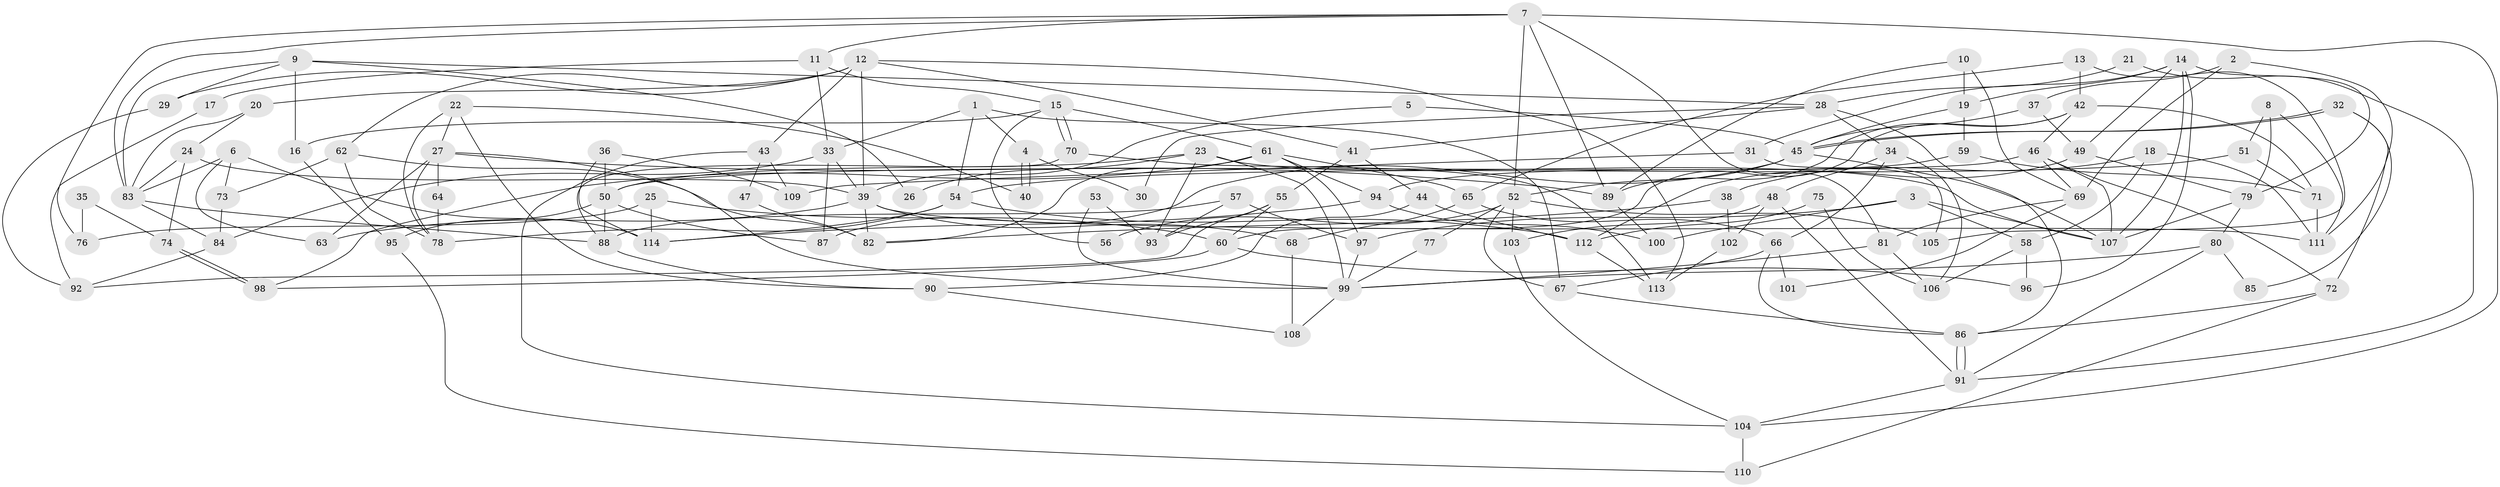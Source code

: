 // Generated by graph-tools (version 1.1) at 2025/36/03/09/25 02:36:19]
// undirected, 114 vertices, 228 edges
graph export_dot {
graph [start="1"]
  node [color=gray90,style=filled];
  1;
  2;
  3;
  4;
  5;
  6;
  7;
  8;
  9;
  10;
  11;
  12;
  13;
  14;
  15;
  16;
  17;
  18;
  19;
  20;
  21;
  22;
  23;
  24;
  25;
  26;
  27;
  28;
  29;
  30;
  31;
  32;
  33;
  34;
  35;
  36;
  37;
  38;
  39;
  40;
  41;
  42;
  43;
  44;
  45;
  46;
  47;
  48;
  49;
  50;
  51;
  52;
  53;
  54;
  55;
  56;
  57;
  58;
  59;
  60;
  61;
  62;
  63;
  64;
  65;
  66;
  67;
  68;
  69;
  70;
  71;
  72;
  73;
  74;
  75;
  76;
  77;
  78;
  79;
  80;
  81;
  82;
  83;
  84;
  85;
  86;
  87;
  88;
  89;
  90;
  91;
  92;
  93;
  94;
  95;
  96;
  97;
  98;
  99;
  100;
  101;
  102;
  103;
  104;
  105;
  106;
  107;
  108;
  109;
  110;
  111;
  112;
  113;
  114;
  1 -- 67;
  1 -- 33;
  1 -- 4;
  1 -- 54;
  2 -- 69;
  2 -- 37;
  2 -- 111;
  3 -- 97;
  3 -- 107;
  3 -- 58;
  3 -- 100;
  4 -- 40;
  4 -- 40;
  4 -- 30;
  5 -- 39;
  5 -- 45;
  6 -- 83;
  6 -- 114;
  6 -- 63;
  6 -- 73;
  7 -- 83;
  7 -- 89;
  7 -- 11;
  7 -- 52;
  7 -- 76;
  7 -- 81;
  7 -- 104;
  8 -- 111;
  8 -- 79;
  8 -- 51;
  9 -- 16;
  9 -- 83;
  9 -- 26;
  9 -- 28;
  9 -- 29;
  10 -- 19;
  10 -- 69;
  10 -- 89;
  11 -- 33;
  11 -- 15;
  11 -- 17;
  12 -- 39;
  12 -- 62;
  12 -- 20;
  12 -- 29;
  12 -- 41;
  12 -- 43;
  12 -- 113;
  13 -- 42;
  13 -- 65;
  13 -- 105;
  14 -- 79;
  14 -- 107;
  14 -- 19;
  14 -- 31;
  14 -- 49;
  14 -- 96;
  15 -- 70;
  15 -- 70;
  15 -- 16;
  15 -- 56;
  15 -- 61;
  16 -- 95;
  17 -- 92;
  18 -- 58;
  18 -- 111;
  18 -- 38;
  19 -- 45;
  19 -- 59;
  20 -- 83;
  20 -- 24;
  21 -- 91;
  21 -- 28;
  22 -- 27;
  22 -- 78;
  22 -- 40;
  22 -- 90;
  23 -- 99;
  23 -- 93;
  23 -- 26;
  23 -- 50;
  23 -- 107;
  24 -- 39;
  24 -- 74;
  24 -- 83;
  25 -- 114;
  25 -- 60;
  25 -- 76;
  27 -- 63;
  27 -- 89;
  27 -- 64;
  27 -- 78;
  27 -- 99;
  28 -- 86;
  28 -- 30;
  28 -- 34;
  28 -- 41;
  29 -- 92;
  31 -- 105;
  31 -- 109;
  32 -- 45;
  32 -- 45;
  32 -- 72;
  32 -- 85;
  33 -- 39;
  33 -- 84;
  33 -- 87;
  34 -- 48;
  34 -- 66;
  34 -- 106;
  35 -- 74;
  35 -- 76;
  36 -- 109;
  36 -- 114;
  36 -- 50;
  37 -- 45;
  37 -- 49;
  38 -- 82;
  38 -- 102;
  39 -- 68;
  39 -- 111;
  39 -- 63;
  39 -- 82;
  41 -- 44;
  41 -- 55;
  42 -- 89;
  42 -- 46;
  42 -- 60;
  42 -- 71;
  43 -- 104;
  43 -- 47;
  43 -- 109;
  44 -- 90;
  44 -- 112;
  45 -- 87;
  45 -- 52;
  45 -- 107;
  46 -- 50;
  46 -- 107;
  46 -- 69;
  46 -- 72;
  47 -- 82;
  48 -- 102;
  48 -- 103;
  48 -- 91;
  49 -- 79;
  49 -- 112;
  50 -- 87;
  50 -- 88;
  50 -- 95;
  51 -- 54;
  51 -- 71;
  52 -- 56;
  52 -- 67;
  52 -- 77;
  52 -- 103;
  52 -- 105;
  53 -- 93;
  53 -- 99;
  54 -- 112;
  54 -- 78;
  54 -- 114;
  55 -- 60;
  55 -- 92;
  55 -- 93;
  57 -- 97;
  57 -- 88;
  57 -- 93;
  58 -- 96;
  58 -- 106;
  59 -- 71;
  59 -- 94;
  60 -- 98;
  60 -- 96;
  61 -- 82;
  61 -- 65;
  61 -- 94;
  61 -- 97;
  61 -- 98;
  62 -- 78;
  62 -- 73;
  62 -- 82;
  64 -- 78;
  65 -- 66;
  65 -- 68;
  66 -- 67;
  66 -- 86;
  66 -- 101;
  67 -- 86;
  68 -- 108;
  69 -- 81;
  69 -- 101;
  70 -- 113;
  70 -- 88;
  71 -- 111;
  72 -- 86;
  72 -- 110;
  73 -- 84;
  74 -- 98;
  74 -- 98;
  75 -- 112;
  75 -- 106;
  77 -- 99;
  79 -- 80;
  79 -- 107;
  80 -- 91;
  80 -- 99;
  80 -- 85;
  81 -- 106;
  81 -- 99;
  83 -- 88;
  83 -- 84;
  84 -- 92;
  86 -- 91;
  86 -- 91;
  88 -- 90;
  89 -- 100;
  90 -- 108;
  91 -- 104;
  94 -- 100;
  94 -- 114;
  95 -- 110;
  97 -- 99;
  99 -- 108;
  102 -- 113;
  103 -- 104;
  104 -- 110;
  112 -- 113;
}
